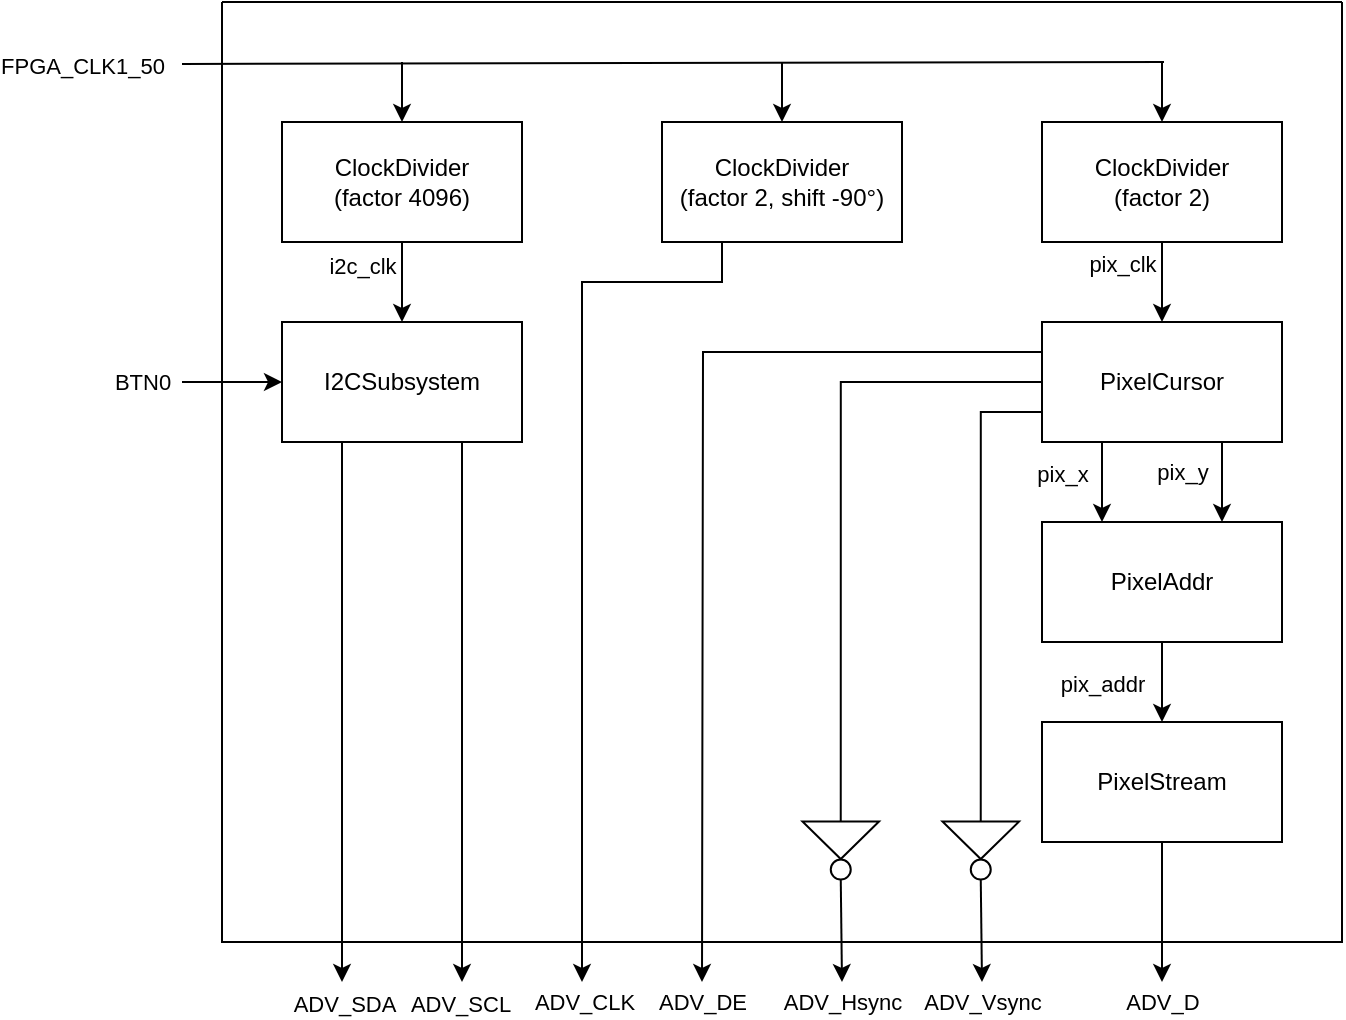 <mxfile version="19.0.0" type="device"><diagram id="S5x9dtZOe0MR7kx7kXg1" name="Page-1"><mxGraphModel dx="948" dy="627" grid="1" gridSize="10" guides="1" tooltips="1" connect="1" arrows="1" fold="1" page="1" pageScale="1" pageWidth="827" pageHeight="1169" math="0" shadow="0"><root><mxCell id="0"/><mxCell id="1" parent="0"/><mxCell id="Q2pI5hFTOR529PTm9zjG-11" value="" style="swimlane;startSize=0;fillColor=default;" parent="1" vertex="1"><mxGeometry x="170" y="100" width="560" height="470" as="geometry"><mxRectangle x="170" y="90" width="50" height="40" as="alternateBounds"/></mxGeometry></mxCell><mxCell id="Q2pI5hFTOR529PTm9zjG-7" value="&lt;div&gt;ClockDivider&lt;/div&gt;&lt;div&gt;(factor 2, shift -90°)&lt;/div&gt;" style="rounded=0;whiteSpace=wrap;html=1;fillColor=none;" parent="Q2pI5hFTOR529PTm9zjG-11" vertex="1"><mxGeometry x="220" y="60" width="120" height="60" as="geometry"/></mxCell><mxCell id="Q2pI5hFTOR529PTm9zjG-6" value="&lt;div&gt;ClockDivider&lt;/div&gt;&lt;div&gt;(factor 2)&lt;/div&gt;" style="rounded=0;whiteSpace=wrap;html=1;fillColor=none;" parent="Q2pI5hFTOR529PTm9zjG-11" vertex="1"><mxGeometry x="410" y="60" width="120" height="60" as="geometry"/></mxCell><mxCell id="Q2pI5hFTOR529PTm9zjG-2" value="PixelCursor" style="rounded=0;whiteSpace=wrap;html=1;fillColor=none;" parent="Q2pI5hFTOR529PTm9zjG-11" vertex="1"><mxGeometry x="410" y="160" width="120" height="60" as="geometry"/></mxCell><mxCell id="Q2pI5hFTOR529PTm9zjG-3" value="&lt;div&gt;PixelAddr&lt;/div&gt;" style="rounded=0;whiteSpace=wrap;html=1;fillColor=none;" parent="Q2pI5hFTOR529PTm9zjG-11" vertex="1"><mxGeometry x="410" y="260" width="120" height="60" as="geometry"/></mxCell><mxCell id="Q2pI5hFTOR529PTm9zjG-4" value="PixelStream" style="rounded=0;whiteSpace=wrap;html=1;fillColor=none;" parent="Q2pI5hFTOR529PTm9zjG-11" vertex="1"><mxGeometry x="410" y="360" width="120" height="60" as="geometry"/></mxCell><mxCell id="Q2pI5hFTOR529PTm9zjG-8" value="&lt;div&gt;ClockDivider&lt;/div&gt;&lt;div&gt;(factor 4096)&lt;/div&gt;" style="rounded=0;whiteSpace=wrap;html=1;fillColor=none;" parent="Q2pI5hFTOR529PTm9zjG-11" vertex="1"><mxGeometry x="30" y="60" width="120" height="60" as="geometry"/></mxCell><mxCell id="Q2pI5hFTOR529PTm9zjG-9" value="I2CSubsystem" style="rounded=0;whiteSpace=wrap;html=1;fillColor=none;" parent="Q2pI5hFTOR529PTm9zjG-11" vertex="1"><mxGeometry x="30" y="160" width="120" height="60" as="geometry"/></mxCell><mxCell id="Q2pI5hFTOR529PTm9zjG-20" value="" style="endArrow=classic;html=1;rounded=0;jumpStyle=none;exitX=0.5;exitY=1;exitDx=0;exitDy=0;entryX=0.5;entryY=0;entryDx=0;entryDy=0;" parent="Q2pI5hFTOR529PTm9zjG-11" source="Q2pI5hFTOR529PTm9zjG-8" target="Q2pI5hFTOR529PTm9zjG-9" edge="1"><mxGeometry width="50" height="50" relative="1" as="geometry"><mxPoint x="-10" y="330" as="sourcePoint"/><mxPoint x="40" y="280" as="targetPoint"/></mxGeometry></mxCell><mxCell id="QbGwStmYG5-ib_OGYhBS-1" value="i2c_clk" style="edgeLabel;html=1;align=center;verticalAlign=middle;resizable=0;points=[];" vertex="1" connectable="0" parent="Q2pI5hFTOR529PTm9zjG-20"><mxGeometry x="-0.4" relative="1" as="geometry"><mxPoint x="-20" as="offset"/></mxGeometry></mxCell><mxCell id="Q2pI5hFTOR529PTm9zjG-21" value="" style="endArrow=classic;html=1;rounded=0;jumpStyle=none;" parent="Q2pI5hFTOR529PTm9zjG-11" target="Q2pI5hFTOR529PTm9zjG-8" edge="1"><mxGeometry width="50" height="50" relative="1" as="geometry"><mxPoint x="90" y="30" as="sourcePoint"/><mxPoint x="210" y="290" as="targetPoint"/></mxGeometry></mxCell><mxCell id="Q2pI5hFTOR529PTm9zjG-22" value="" style="endArrow=classic;html=1;rounded=0;jumpStyle=none;" parent="Q2pI5hFTOR529PTm9zjG-11" edge="1"><mxGeometry width="50" height="50" relative="1" as="geometry"><mxPoint x="280" y="30" as="sourcePoint"/><mxPoint x="280" y="60" as="targetPoint"/></mxGeometry></mxCell><mxCell id="Q2pI5hFTOR529PTm9zjG-23" value="" style="endArrow=classic;html=1;rounded=0;jumpStyle=none;entryX=0.5;entryY=0;entryDx=0;entryDy=0;" parent="Q2pI5hFTOR529PTm9zjG-11" target="Q2pI5hFTOR529PTm9zjG-6" edge="1"><mxGeometry width="50" height="50" relative="1" as="geometry"><mxPoint x="470" y="30" as="sourcePoint"/><mxPoint x="410" y="180" as="targetPoint"/></mxGeometry></mxCell><mxCell id="Q2pI5hFTOR529PTm9zjG-30" value="" style="endArrow=classic;html=1;rounded=0;jumpStyle=none;exitX=0.5;exitY=1;exitDx=0;exitDy=0;entryX=0.5;entryY=0;entryDx=0;entryDy=0;" parent="Q2pI5hFTOR529PTm9zjG-11" source="Q2pI5hFTOR529PTm9zjG-6" target="Q2pI5hFTOR529PTm9zjG-2" edge="1"><mxGeometry width="50" height="50" relative="1" as="geometry"><mxPoint x="320" y="250" as="sourcePoint"/><mxPoint x="370" y="200" as="targetPoint"/></mxGeometry></mxCell><mxCell id="QbGwStmYG5-ib_OGYhBS-2" value="pix_clk" style="edgeLabel;html=1;align=center;verticalAlign=middle;resizable=0;points=[];" vertex="1" connectable="0" parent="Q2pI5hFTOR529PTm9zjG-30"><mxGeometry x="-0.686" relative="1" as="geometry"><mxPoint x="-20" y="4" as="offset"/></mxGeometry></mxCell><mxCell id="Q2pI5hFTOR529PTm9zjG-33" value="" style="endArrow=classic;html=1;rounded=0;jumpStyle=none;exitX=0.25;exitY=1;exitDx=0;exitDy=0;entryX=0.25;entryY=0;entryDx=0;entryDy=0;" parent="Q2pI5hFTOR529PTm9zjG-11" source="Q2pI5hFTOR529PTm9zjG-2" target="Q2pI5hFTOR529PTm9zjG-3" edge="1"><mxGeometry width="50" height="50" relative="1" as="geometry"><mxPoint x="250" y="310" as="sourcePoint"/><mxPoint x="300" y="260" as="targetPoint"/></mxGeometry></mxCell><mxCell id="Q2pI5hFTOR529PTm9zjG-35" value="pix_x" style="edgeLabel;html=1;align=center;verticalAlign=middle;resizable=0;points=[];labelBackgroundColor=none;" parent="Q2pI5hFTOR529PTm9zjG-33" vertex="1" connectable="0"><mxGeometry x="0.27" y="-1" relative="1" as="geometry"><mxPoint x="-19" y="-10" as="offset"/></mxGeometry></mxCell><mxCell id="Q2pI5hFTOR529PTm9zjG-34" value="" style="endArrow=classic;html=1;rounded=0;jumpStyle=none;exitX=0.75;exitY=1;exitDx=0;exitDy=0;entryX=0.75;entryY=0;entryDx=0;entryDy=0;" parent="Q2pI5hFTOR529PTm9zjG-11" source="Q2pI5hFTOR529PTm9zjG-2" target="Q2pI5hFTOR529PTm9zjG-3" edge="1"><mxGeometry width="50" height="50" relative="1" as="geometry"><mxPoint x="290" y="340" as="sourcePoint"/><mxPoint x="340" y="290" as="targetPoint"/></mxGeometry></mxCell><mxCell id="Q2pI5hFTOR529PTm9zjG-37" value="pix_y" style="edgeLabel;html=1;align=center;verticalAlign=middle;resizable=0;points=[];labelBackgroundColor=none;" parent="Q2pI5hFTOR529PTm9zjG-34" vertex="1" connectable="0"><mxGeometry x="-0.543" relative="1" as="geometry"><mxPoint x="-20" y="6" as="offset"/></mxGeometry></mxCell><mxCell id="Q2pI5hFTOR529PTm9zjG-39" value="" style="endArrow=classic;html=1;rounded=0;jumpStyle=none;exitX=0.5;exitY=1;exitDx=0;exitDy=0;entryX=0.5;entryY=0;entryDx=0;entryDy=0;" parent="Q2pI5hFTOR529PTm9zjG-11" source="Q2pI5hFTOR529PTm9zjG-3" target="Q2pI5hFTOR529PTm9zjG-4" edge="1"><mxGeometry width="50" height="50" relative="1" as="geometry"><mxPoint x="270" y="370" as="sourcePoint"/><mxPoint x="320" y="320" as="targetPoint"/></mxGeometry></mxCell><mxCell id="Q2pI5hFTOR529PTm9zjG-40" value="pix_addr" style="edgeLabel;html=1;align=center;verticalAlign=middle;resizable=0;points=[];labelBackgroundColor=none;" parent="Q2pI5hFTOR529PTm9zjG-39" vertex="1" connectable="0"><mxGeometry x="-0.486" y="1" relative="1" as="geometry"><mxPoint x="-31" y="10" as="offset"/></mxGeometry></mxCell><mxCell id="Q2pI5hFTOR529PTm9zjG-43" value="" style="triangle;whiteSpace=wrap;html=1;fillColor=none;rotation=90;" parent="Q2pI5hFTOR529PTm9zjG-11" vertex="1"><mxGeometry x="370" y="400" width="18.75" height="38.28" as="geometry"/></mxCell><mxCell id="Q2pI5hFTOR529PTm9zjG-45" value="" style="ellipse;whiteSpace=wrap;html=1;aspect=fixed;fillColor=none;" parent="Q2pI5hFTOR529PTm9zjG-11" vertex="1"><mxGeometry x="374.38" y="428.76" width="10" height="10" as="geometry"/></mxCell><mxCell id="Q2pI5hFTOR529PTm9zjG-46" value="" style="triangle;whiteSpace=wrap;html=1;fillColor=none;rotation=90;" parent="Q2pI5hFTOR529PTm9zjG-11" vertex="1"><mxGeometry x="300" y="400" width="18.75" height="38.28" as="geometry"/></mxCell><mxCell id="Q2pI5hFTOR529PTm9zjG-47" value="" style="ellipse;whiteSpace=wrap;html=1;aspect=fixed;fillColor=none;" parent="Q2pI5hFTOR529PTm9zjG-11" vertex="1"><mxGeometry x="304.38" y="428.76" width="10" height="10" as="geometry"/></mxCell><mxCell id="Q2pI5hFTOR529PTm9zjG-48" value="" style="endArrow=none;html=1;rounded=0;jumpStyle=none;exitX=0;exitY=0.75;exitDx=0;exitDy=0;entryX=0;entryY=0.5;entryDx=0;entryDy=0;edgeStyle=orthogonalEdgeStyle;endFill=0;" parent="Q2pI5hFTOR529PTm9zjG-11" source="Q2pI5hFTOR529PTm9zjG-2" target="Q2pI5hFTOR529PTm9zjG-43" edge="1"><mxGeometry width="50" height="50" relative="1" as="geometry"><mxPoint x="194" y="320" as="sourcePoint"/><mxPoint x="244" y="270" as="targetPoint"/></mxGeometry></mxCell><mxCell id="Q2pI5hFTOR529PTm9zjG-49" value="" style="endArrow=none;html=1;rounded=0;jumpStyle=none;exitX=0;exitY=0.5;exitDx=0;exitDy=0;entryX=0;entryY=0.5;entryDx=0;entryDy=0;edgeStyle=orthogonalEdgeStyle;endFill=0;" parent="Q2pI5hFTOR529PTm9zjG-11" source="Q2pI5hFTOR529PTm9zjG-2" target="Q2pI5hFTOR529PTm9zjG-46" edge="1"><mxGeometry width="50" height="50" relative="1" as="geometry"><mxPoint x="270" y="300" as="sourcePoint"/><mxPoint x="320" y="250" as="targetPoint"/></mxGeometry></mxCell><mxCell id="Q2pI5hFTOR529PTm9zjG-13" value="" style="endArrow=none;html=1;rounded=0;jumpStyle=none;" parent="1" edge="1"><mxGeometry width="50" height="50" relative="1" as="geometry"><mxPoint x="150" y="131" as="sourcePoint"/><mxPoint x="641" y="130" as="targetPoint"/></mxGeometry></mxCell><mxCell id="Q2pI5hFTOR529PTm9zjG-14" value="FPGA_CLK1_50" style="edgeLabel;html=1;align=center;verticalAlign=middle;resizable=0;points=[];labelBackgroundColor=none;" parent="Q2pI5hFTOR529PTm9zjG-13" vertex="1" connectable="0"><mxGeometry x="-0.906" y="-3" relative="1" as="geometry"><mxPoint x="-73" y="-2" as="offset"/></mxGeometry></mxCell><mxCell id="Q2pI5hFTOR529PTm9zjG-24" value="" style="endArrow=classic;html=1;rounded=0;jumpStyle=none;exitX=0.25;exitY=1;exitDx=0;exitDy=0;" parent="1" source="Q2pI5hFTOR529PTm9zjG-9" edge="1"><mxGeometry width="50" height="50" relative="1" as="geometry"><mxPoint x="180" y="660" as="sourcePoint"/><mxPoint x="230" y="590" as="targetPoint"/></mxGeometry></mxCell><mxCell id="Q2pI5hFTOR529PTm9zjG-26" value="&lt;div&gt;ADV_SDA&lt;/div&gt;" style="edgeLabel;html=1;align=center;verticalAlign=middle;resizable=0;points=[];labelBackgroundColor=none;" parent="Q2pI5hFTOR529PTm9zjG-24" vertex="1" connectable="0"><mxGeometry x="0.871" y="1" relative="1" as="geometry"><mxPoint y="28" as="offset"/></mxGeometry></mxCell><mxCell id="Q2pI5hFTOR529PTm9zjG-25" value="" style="endArrow=classic;html=1;rounded=0;jumpStyle=none;exitX=0.75;exitY=1;exitDx=0;exitDy=0;" parent="1" source="Q2pI5hFTOR529PTm9zjG-9" edge="1"><mxGeometry width="50" height="50" relative="1" as="geometry"><mxPoint x="270" y="680" as="sourcePoint"/><mxPoint x="290" y="590" as="targetPoint"/></mxGeometry></mxCell><mxCell id="Q2pI5hFTOR529PTm9zjG-27" value="ADV_SCL" style="edgeLabel;html=1;align=center;verticalAlign=middle;resizable=0;points=[];labelBackgroundColor=none;" parent="Q2pI5hFTOR529PTm9zjG-25" vertex="1" connectable="0"><mxGeometry x="0.85" y="-1" relative="1" as="geometry"><mxPoint y="31" as="offset"/></mxGeometry></mxCell><mxCell id="Q2pI5hFTOR529PTm9zjG-28" value="" style="endArrow=classic;html=1;rounded=0;jumpStyle=none;entryX=0;entryY=0.5;entryDx=0;entryDy=0;" parent="1" target="Q2pI5hFTOR529PTm9zjG-9" edge="1"><mxGeometry width="50" height="50" relative="1" as="geometry"><mxPoint x="150" y="290" as="sourcePoint"/><mxPoint x="110" y="260" as="targetPoint"/></mxGeometry></mxCell><mxCell id="Q2pI5hFTOR529PTm9zjG-29" value="BTN0" style="edgeLabel;html=1;align=center;verticalAlign=middle;resizable=0;points=[];labelBackgroundColor=none;" parent="Q2pI5hFTOR529PTm9zjG-28" vertex="1" connectable="0"><mxGeometry x="-0.48" y="-5" relative="1" as="geometry"><mxPoint x="-33" y="-5" as="offset"/></mxGeometry></mxCell><mxCell id="Q2pI5hFTOR529PTm9zjG-41" value="" style="endArrow=classic;html=1;rounded=0;jumpStyle=none;exitX=0.5;exitY=1;exitDx=0;exitDy=0;" parent="1" source="Q2pI5hFTOR529PTm9zjG-4" edge="1"><mxGeometry width="50" height="50" relative="1" as="geometry"><mxPoint x="600" y="620" as="sourcePoint"/><mxPoint x="640" y="590" as="targetPoint"/></mxGeometry></mxCell><mxCell id="Q2pI5hFTOR529PTm9zjG-42" value="ADV_D" style="edgeLabel;html=1;align=center;verticalAlign=middle;resizable=0;points=[];labelBackgroundColor=none;" parent="Q2pI5hFTOR529PTm9zjG-41" vertex="1" connectable="0"><mxGeometry x="0.512" y="-2" relative="1" as="geometry"><mxPoint x="2" y="27" as="offset"/></mxGeometry></mxCell><mxCell id="Q2pI5hFTOR529PTm9zjG-50" value="" style="endArrow=classic;html=1;rounded=0;jumpStyle=none;exitX=0;exitY=0.25;exitDx=0;exitDy=0;edgeStyle=orthogonalEdgeStyle;" parent="1" source="Q2pI5hFTOR529PTm9zjG-2" edge="1"><mxGeometry width="50" height="50" relative="1" as="geometry"><mxPoint x="364" y="635" as="sourcePoint"/><mxPoint x="410" y="590" as="targetPoint"/></mxGeometry></mxCell><mxCell id="Q2pI5hFTOR529PTm9zjG-51" value="ADV_DE" style="edgeLabel;html=1;align=center;verticalAlign=middle;resizable=0;points=[];labelBackgroundColor=none;" parent="Q2pI5hFTOR529PTm9zjG-50" vertex="1" connectable="0"><mxGeometry x="0.932" y="2" relative="1" as="geometry"><mxPoint x="-2" y="26" as="offset"/></mxGeometry></mxCell><mxCell id="Q2pI5hFTOR529PTm9zjG-52" value="" style="endArrow=classic;html=1;rounded=0;jumpStyle=none;exitX=0.5;exitY=1;exitDx=0;exitDy=0;" parent="1" source="Q2pI5hFTOR529PTm9zjG-47" edge="1"><mxGeometry width="50" height="50" relative="1" as="geometry"><mxPoint x="470" y="630" as="sourcePoint"/><mxPoint x="480" y="590" as="targetPoint"/></mxGeometry></mxCell><mxCell id="Q2pI5hFTOR529PTm9zjG-54" value="ADV_Hsync" style="edgeLabel;html=1;align=center;verticalAlign=middle;resizable=0;points=[];labelBackgroundColor=none;" parent="Q2pI5hFTOR529PTm9zjG-52" vertex="1" connectable="0"><mxGeometry x="0.508" relative="1" as="geometry"><mxPoint y="22" as="offset"/></mxGeometry></mxCell><mxCell id="Q2pI5hFTOR529PTm9zjG-53" value="" style="endArrow=classic;html=1;rounded=0;jumpStyle=none;exitX=0.5;exitY=1;exitDx=0;exitDy=0;" parent="1" source="Q2pI5hFTOR529PTm9zjG-45" edge="1"><mxGeometry width="50" height="50" relative="1" as="geometry"><mxPoint x="510" y="630" as="sourcePoint"/><mxPoint x="550" y="590" as="targetPoint"/></mxGeometry></mxCell><mxCell id="Q2pI5hFTOR529PTm9zjG-55" value="ADV_Vsync" style="edgeLabel;html=1;align=center;verticalAlign=middle;resizable=0;points=[];labelBackgroundColor=none;" parent="Q2pI5hFTOR529PTm9zjG-53" vertex="1" connectable="0"><mxGeometry x="0.492" y="-2" relative="1" as="geometry"><mxPoint x="2" y="23" as="offset"/></mxGeometry></mxCell><mxCell id="Q2pI5hFTOR529PTm9zjG-57" value="" style="endArrow=classic;html=1;rounded=0;jumpStyle=none;exitX=0.25;exitY=1;exitDx=0;exitDy=0;edgeStyle=orthogonalEdgeStyle;" parent="1" source="Q2pI5hFTOR529PTm9zjG-7" edge="1"><mxGeometry width="50" height="50" relative="1" as="geometry"><mxPoint x="340" y="660" as="sourcePoint"/><mxPoint x="350" y="590" as="targetPoint"/><Array as="points"><mxPoint x="420" y="240"/><mxPoint x="350" y="240"/></Array></mxGeometry></mxCell><mxCell id="Q2pI5hFTOR529PTm9zjG-58" value="ADV_CLK" style="edgeLabel;html=1;align=center;verticalAlign=middle;resizable=0;points=[];labelBackgroundColor=none;" parent="Q2pI5hFTOR529PTm9zjG-57" vertex="1" connectable="0"><mxGeometry x="0.932" y="1" relative="1" as="geometry"><mxPoint y="25" as="offset"/></mxGeometry></mxCell></root></mxGraphModel></diagram></mxfile>
